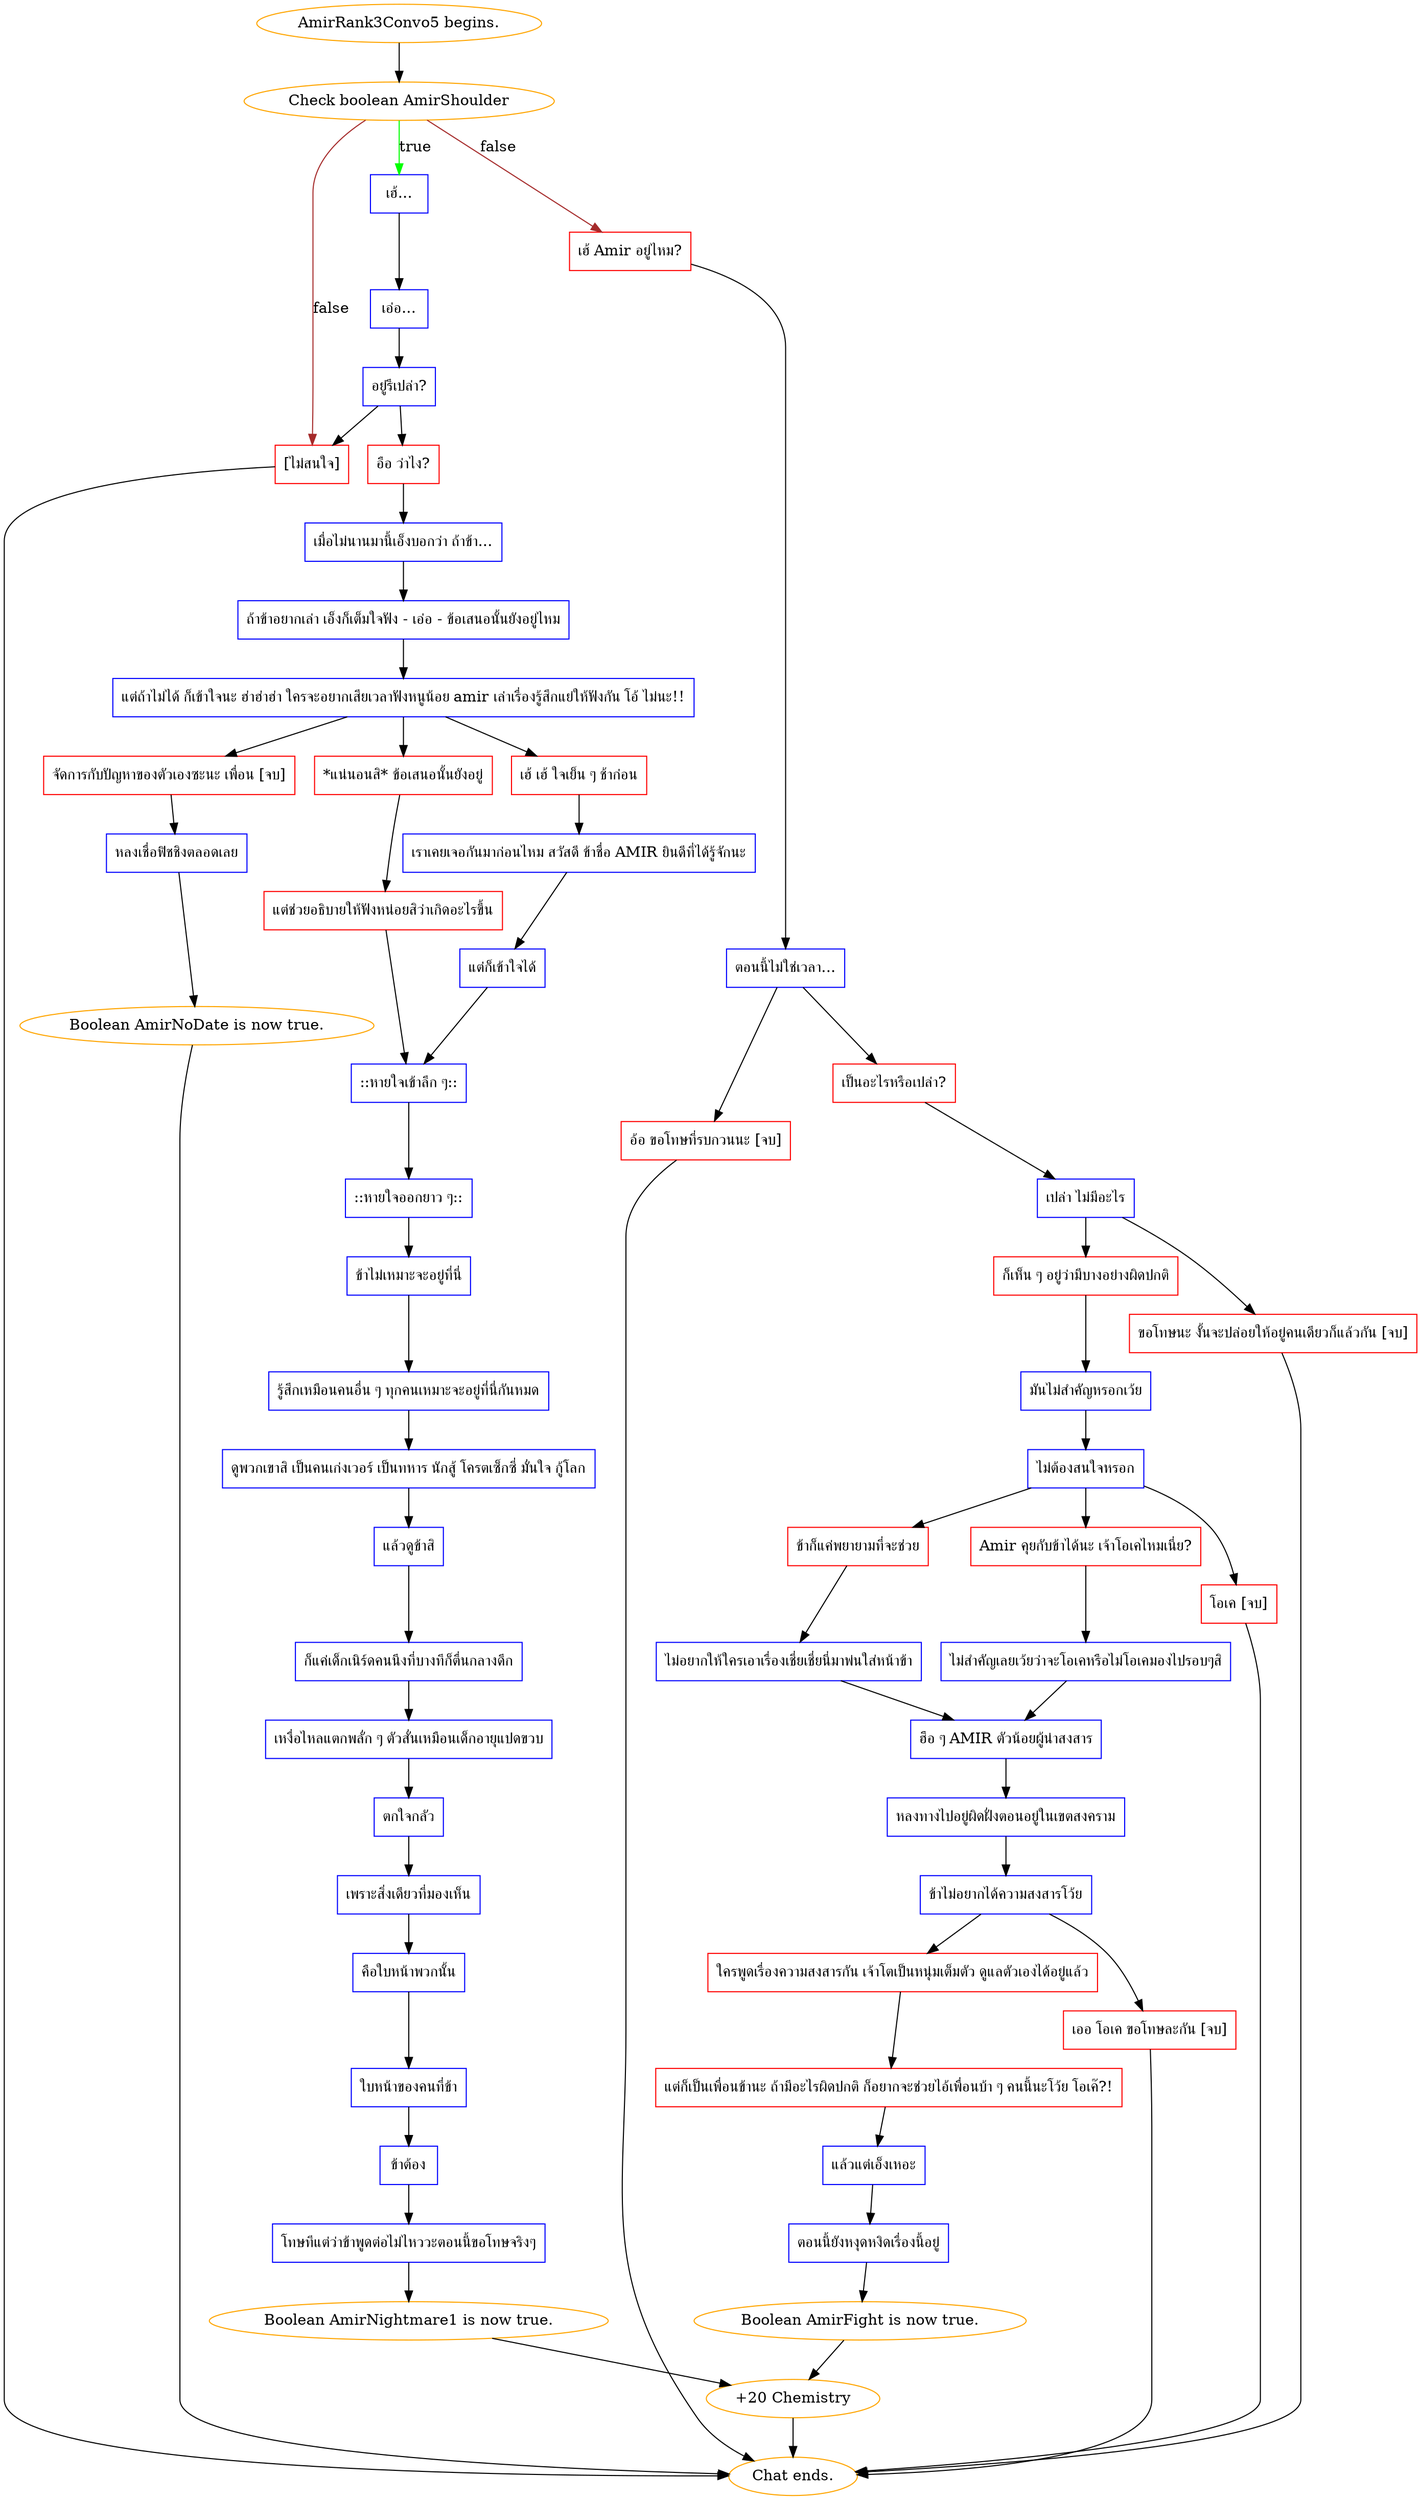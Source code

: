 digraph {
	"AmirRank3Convo5 begins." [color=orange];
		"AmirRank3Convo5 begins." -> j1739388790;
	j1739388790 [label="Check boolean AmirShoulder",color=orange];
		j1739388790 -> j2770074711 [label=true,color=green];
		j1739388790 -> j1102690851 [label=false,color=brown];
		j1739388790 -> j3001038503 [label=false,color=brown];
	j2770074711 [label="เฮ้...",shape=box,color=blue];
		j2770074711 -> j2590247453;
	j1102690851 [label="เฮ้ Amir อยู่ไหม?",shape=box,color=red];
		j1102690851 -> j2082521581;
	j3001038503 [label="[ไม่สนใจ]",shape=box,color=red];
		j3001038503 -> "Chat ends.";
	j2590247453 [label="เอ่อ...",shape=box,color=blue];
		j2590247453 -> j3308714115;
	j2082521581 [label="ตอนนี้ไม่ใช่เวลา...",shape=box,color=blue];
		j2082521581 -> j1823256659;
		j2082521581 -> j863460248;
	"Chat ends." [color=orange];
	j3308714115 [label="อยู่รึเปล่า?",shape=box,color=blue];
		j3308714115 -> j1889144572;
		j3308714115 -> j3001038503;
	j1823256659 [label="เป็นอะไรหรือเปล่า?",shape=box,color=red];
		j1823256659 -> j3843007172;
	j863460248 [label="อ้อ ขอโทษที่รบกวนนะ [จบ]",shape=box,color=red];
		j863460248 -> "Chat ends.";
	j1889144572 [label="อือ ว่าไง?",shape=box,color=red];
		j1889144572 -> j2812358941;
	j3843007172 [label="เปล่า ไม่มีอะไร",shape=box,color=blue];
		j3843007172 -> j335611541;
		j3843007172 -> j2652978242;
	j2812358941 [label="เมื่อไม่นานมานี้เอ็งบอกว่า ถ้าข้า...",shape=box,color=blue];
		j2812358941 -> j116257415;
	j335611541 [label="ก็เห็น ๆ อยู่ว่ามีบางอย่างผิดปกติ",shape=box,color=red];
		j335611541 -> j1302987176;
	j2652978242 [label="ขอโทษนะ งั้นจะปล่อยให้อยู่คนเดียวก็แล้วกัน [จบ]",shape=box,color=red];
		j2652978242 -> "Chat ends.";
	j116257415 [label="ถ้าข้าอยากเล่า เอ็งก็เต็มใจฟัง - เอ่อ - ข้อเสนอนั้นยังอยู่ไหม",shape=box,color=blue];
		j116257415 -> j534704990;
	j1302987176 [label="มันไม่สำคัญหรอกเว้ย",shape=box,color=blue];
		j1302987176 -> j1743564490;
	j534704990 [label="แต่ถ้าไม่ได้ ก็เข้าใจนะ ฮ่าฮ่าฮ่า ใครจะอยากเสียเวลาฟังหนูน้อย amir เล่าเรื่องรู้สึกแย่ให้ฟังกัน โอ้ ไม่นะ!!",shape=box,color=blue];
		j534704990 -> j3401209697;
		j534704990 -> j2561287173;
		j534704990 -> j1954333126;
	j1743564490 [label="ไม่ต้องสนใจหรอก",shape=box,color=blue];
		j1743564490 -> j58607470;
		j1743564490 -> j3641352743;
		j1743564490 -> j3715428917;
	j3401209697 [label="จัดการกับปัญหาของตัวเองซะนะ เพื่อน [จบ]",shape=box,color=red];
		j3401209697 -> j2933198825;
	j2561287173 [label="*แน่นอนสิ* ข้อเสนอนั้นยังอยู่",shape=box,color=red];
		j2561287173 -> j1839087901;
	j1954333126 [label="เฮ้ เฮ้ ใจเย็น ๆ ช้าก่อน",shape=box,color=red];
		j1954333126 -> j3677870884;
	j58607470 [label="Amir คุยกับข้าได้นะ เจ้าโอเคไหมเนี่ย?",shape=box,color=red];
		j58607470 -> j195612604;
	j3641352743 [label="ข้าก็แค่พยายามที่จะช่วย",shape=box,color=red];
		j3641352743 -> j3226693157;
	j3715428917 [label="โอเค [จบ]",shape=box,color=red];
		j3715428917 -> "Chat ends.";
	j2933198825 [label="หลงเชื่อฟิชชิงตลอดเลย",shape=box,color=blue];
		j2933198825 -> j1438323710;
	j1839087901 [label="แต่ช่วยอธิบายให้ฟังหน่อยสิว่าเกิดอะไรขึ้น",shape=box,color=red];
		j1839087901 -> j472021074;
	j3677870884 [label="เราเคยเจอกันมาก่อนไหม สวัสดี ข้าชื่อ AMIR ยินดีที่ได้รู้จักนะ",shape=box,color=blue];
		j3677870884 -> j2942303483;
	j195612604 [label="ไม่สำคัญเลยเว้ยว่าจะโอเคหรือไม่โอเคมองไปรอบๆสิ",shape=box,color=blue];
		j195612604 -> j175801634;
	j3226693157 [label="ไม่อยากให้ใครเอาเรื่องเชี่ยเชี่ยนี่มาพ่นใส่หน้าข้า",shape=box,color=blue];
		j3226693157 -> j175801634;
	j1438323710 [label="Boolean AmirNoDate is now true.",color=orange];
		j1438323710 -> "Chat ends.";
	j472021074 [label="::หายใจเข้าลึก ๆ::",shape=box,color=blue];
		j472021074 -> j3050593468;
	j2942303483 [label="แต่ก็เข้าใจได้",shape=box,color=blue];
		j2942303483 -> j472021074;
	j175801634 [label="ฮือ ๆ AMIR ตัวน้อยผู้น่าสงสาร",shape=box,color=blue];
		j175801634 -> j3458667201;
	j3050593468 [label="::หายใจออกยาว ๆ::",shape=box,color=blue];
		j3050593468 -> j2824179322;
	j3458667201 [label="หลงทางไปอยู่ผิดฝั่งตอนอยู่ในเขตสงคราม",shape=box,color=blue];
		j3458667201 -> j1877181957;
	j2824179322 [label="ข้าไม่เหมาะจะอยู่ที่นี่",shape=box,color=blue];
		j2824179322 -> j4160675717;
	j1877181957 [label="ข้าไม่อยากได้ความสงสารโว้ย",shape=box,color=blue];
		j1877181957 -> j1199706552;
		j1877181957 -> j2325464691;
	j4160675717 [label="รู้สึกเหมือนคนอื่น ๆ ทุกคนเหมาะจะอยู่ที่นี่กันหมด",shape=box,color=blue];
		j4160675717 -> j259912979;
	j1199706552 [label="ใครพูดเรื่องความสงสารกัน เจ้าโตเป็นหนุ่มเต็มตัว ดูแลตัวเองได้อยู่แล้ว",shape=box,color=red];
		j1199706552 -> j1139960934;
	j2325464691 [label="เออ โอเค ขอโทษละกัน [จบ]",shape=box,color=red];
		j2325464691 -> "Chat ends.";
	j259912979 [label="ดูพวกเขาสิ เป็นคนเก่งเวอร์ เป็นทหาร นักสู้ โครตเซ็กซี่ มั่นใจ กู้โลก",shape=box,color=blue];
		j259912979 -> j3532138674;
	j1139960934 [label="แต่ก็เป็นเพื่อนข้านะ ถ้ามีอะไรผิดปกติ ก็อยากจะช่วยไอ้เพื่อนบ้า ๆ คนนี้นะโว้ย โอเค๊?!",shape=box,color=red];
		j1139960934 -> j3558611006;
	j3532138674 [label="แล้วดูข้าสิ",shape=box,color=blue];
		j3532138674 -> j1793503676;
	j3558611006 [label="แล้วแต่เอ็งเหอะ",shape=box,color=blue];
		j3558611006 -> j3825323206;
	j1793503676 [label="ก็แค่เด็กเนิร์ดคนนึงที่บางทีก็ตื่นกลางดึก",shape=box,color=blue];
		j1793503676 -> j4144502223;
	j3825323206 [label="ตอนนี้ยังหงุดหงิดเรื่องนี้อยู่",shape=box,color=blue];
		j3825323206 -> j1796963784;
	j4144502223 [label="เหงื่อไหลแตกพลั่ก ๆ ตัวสั่นเหมือนเด็กอายุแปดขวบ",shape=box,color=blue];
		j4144502223 -> j3791483086;
	j1796963784 [label="Boolean AmirFight is now true.",color=orange];
		j1796963784 -> j367054140;
	j3791483086 [label="ตกใจกลัว",shape=box,color=blue];
		j3791483086 -> j342089984;
	j367054140 [label="+20 Chemistry",color=orange];
		j367054140 -> "Chat ends.";
	j342089984 [label="เพราะสิ่งเดียวที่มองเห็น",shape=box,color=blue];
		j342089984 -> j1786344457;
	j1786344457 [label="คือใบหน้าพวกนั้น",shape=box,color=blue];
		j1786344457 -> j1738432803;
	j1738432803 [label="ใบหน้าของคนที่ข้า",shape=box,color=blue];
		j1738432803 -> j2547052934;
	j2547052934 [label="ข้าต้อง",shape=box,color=blue];
		j2547052934 -> j636747700;
	j636747700 [label="โทษทีแต่ว่าข้าพูดต่อไม่ไหววะตอนนี้ขอโทษจริงๆ",shape=box,color=blue];
		j636747700 -> j2008433035;
	j2008433035 [label="Boolean AmirNightmare1 is now true.",color=orange];
		j2008433035 -> j367054140;
}